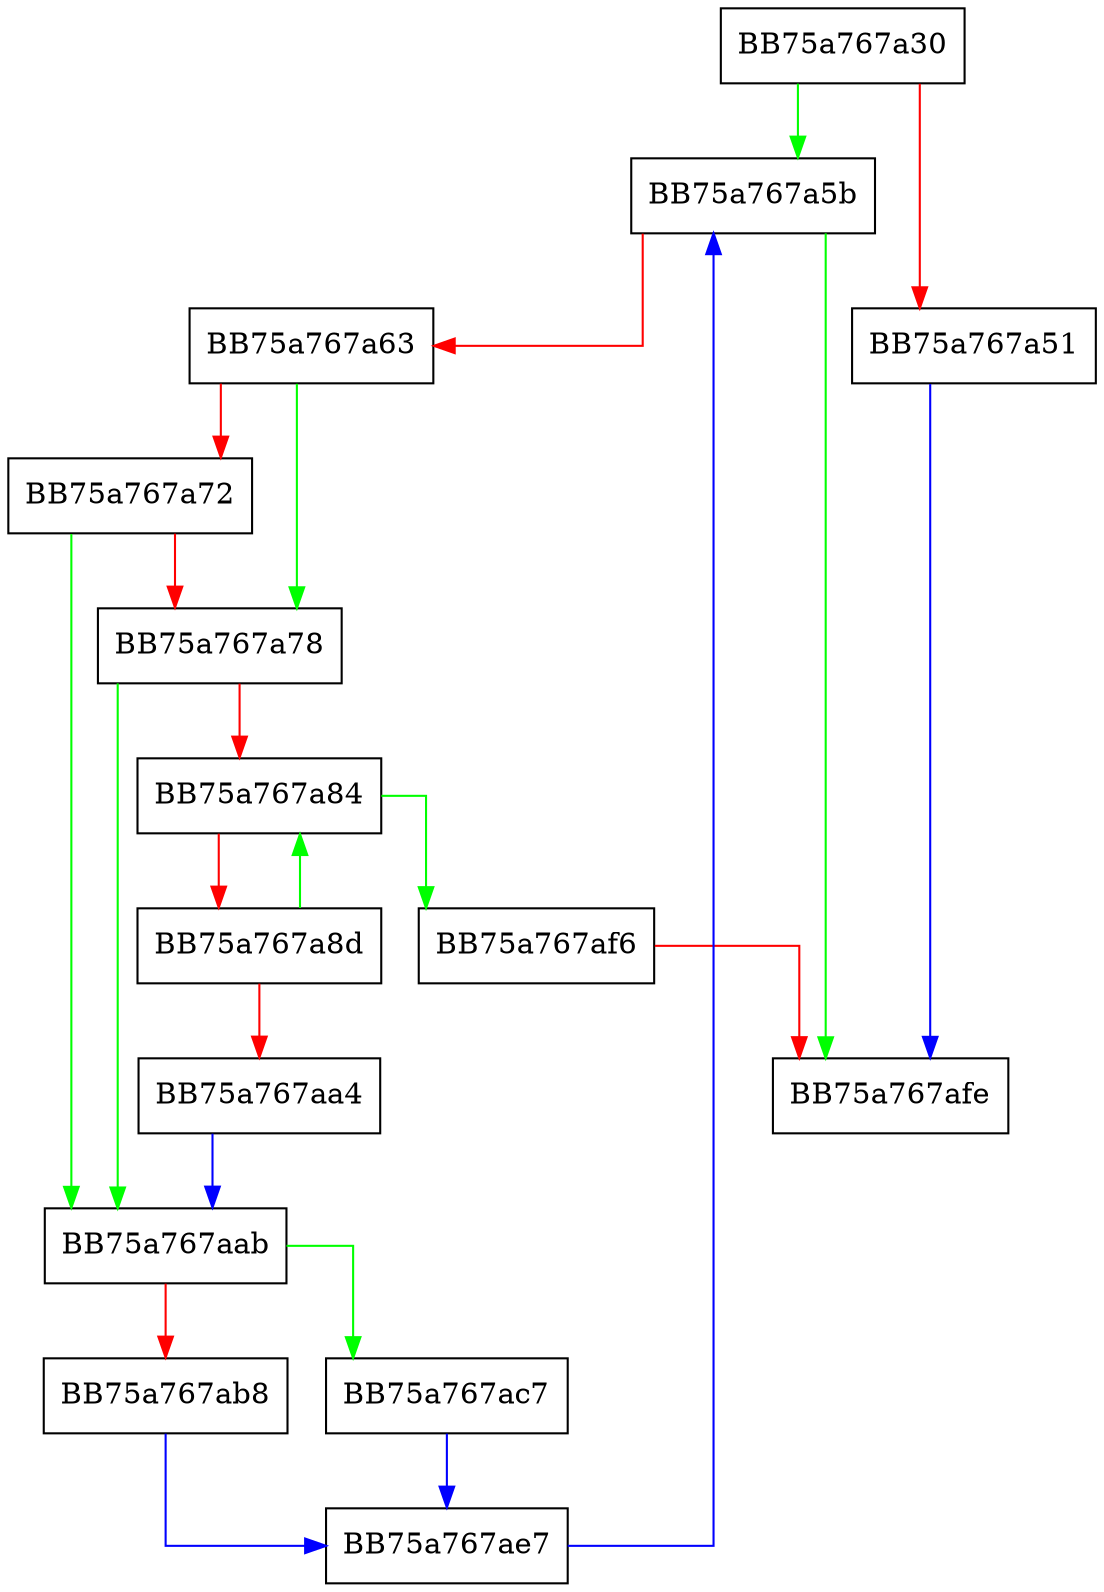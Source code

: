 digraph sqlite3BtreeCount {
  node [shape="box"];
  graph [splines=ortho];
  BB75a767a30 -> BB75a767a5b [color="green"];
  BB75a767a30 -> BB75a767a51 [color="red"];
  BB75a767a51 -> BB75a767afe [color="blue"];
  BB75a767a5b -> BB75a767afe [color="green"];
  BB75a767a5b -> BB75a767a63 [color="red"];
  BB75a767a63 -> BB75a767a78 [color="green"];
  BB75a767a63 -> BB75a767a72 [color="red"];
  BB75a767a72 -> BB75a767aab [color="green"];
  BB75a767a72 -> BB75a767a78 [color="red"];
  BB75a767a78 -> BB75a767aab [color="green"];
  BB75a767a78 -> BB75a767a84 [color="red"];
  BB75a767a84 -> BB75a767af6 [color="green"];
  BB75a767a84 -> BB75a767a8d [color="red"];
  BB75a767a8d -> BB75a767a84 [color="green"];
  BB75a767a8d -> BB75a767aa4 [color="red"];
  BB75a767aa4 -> BB75a767aab [color="blue"];
  BB75a767aab -> BB75a767ac7 [color="green"];
  BB75a767aab -> BB75a767ab8 [color="red"];
  BB75a767ab8 -> BB75a767ae7 [color="blue"];
  BB75a767ac7 -> BB75a767ae7 [color="blue"];
  BB75a767ae7 -> BB75a767a5b [color="blue"];
  BB75a767af6 -> BB75a767afe [color="red"];
}